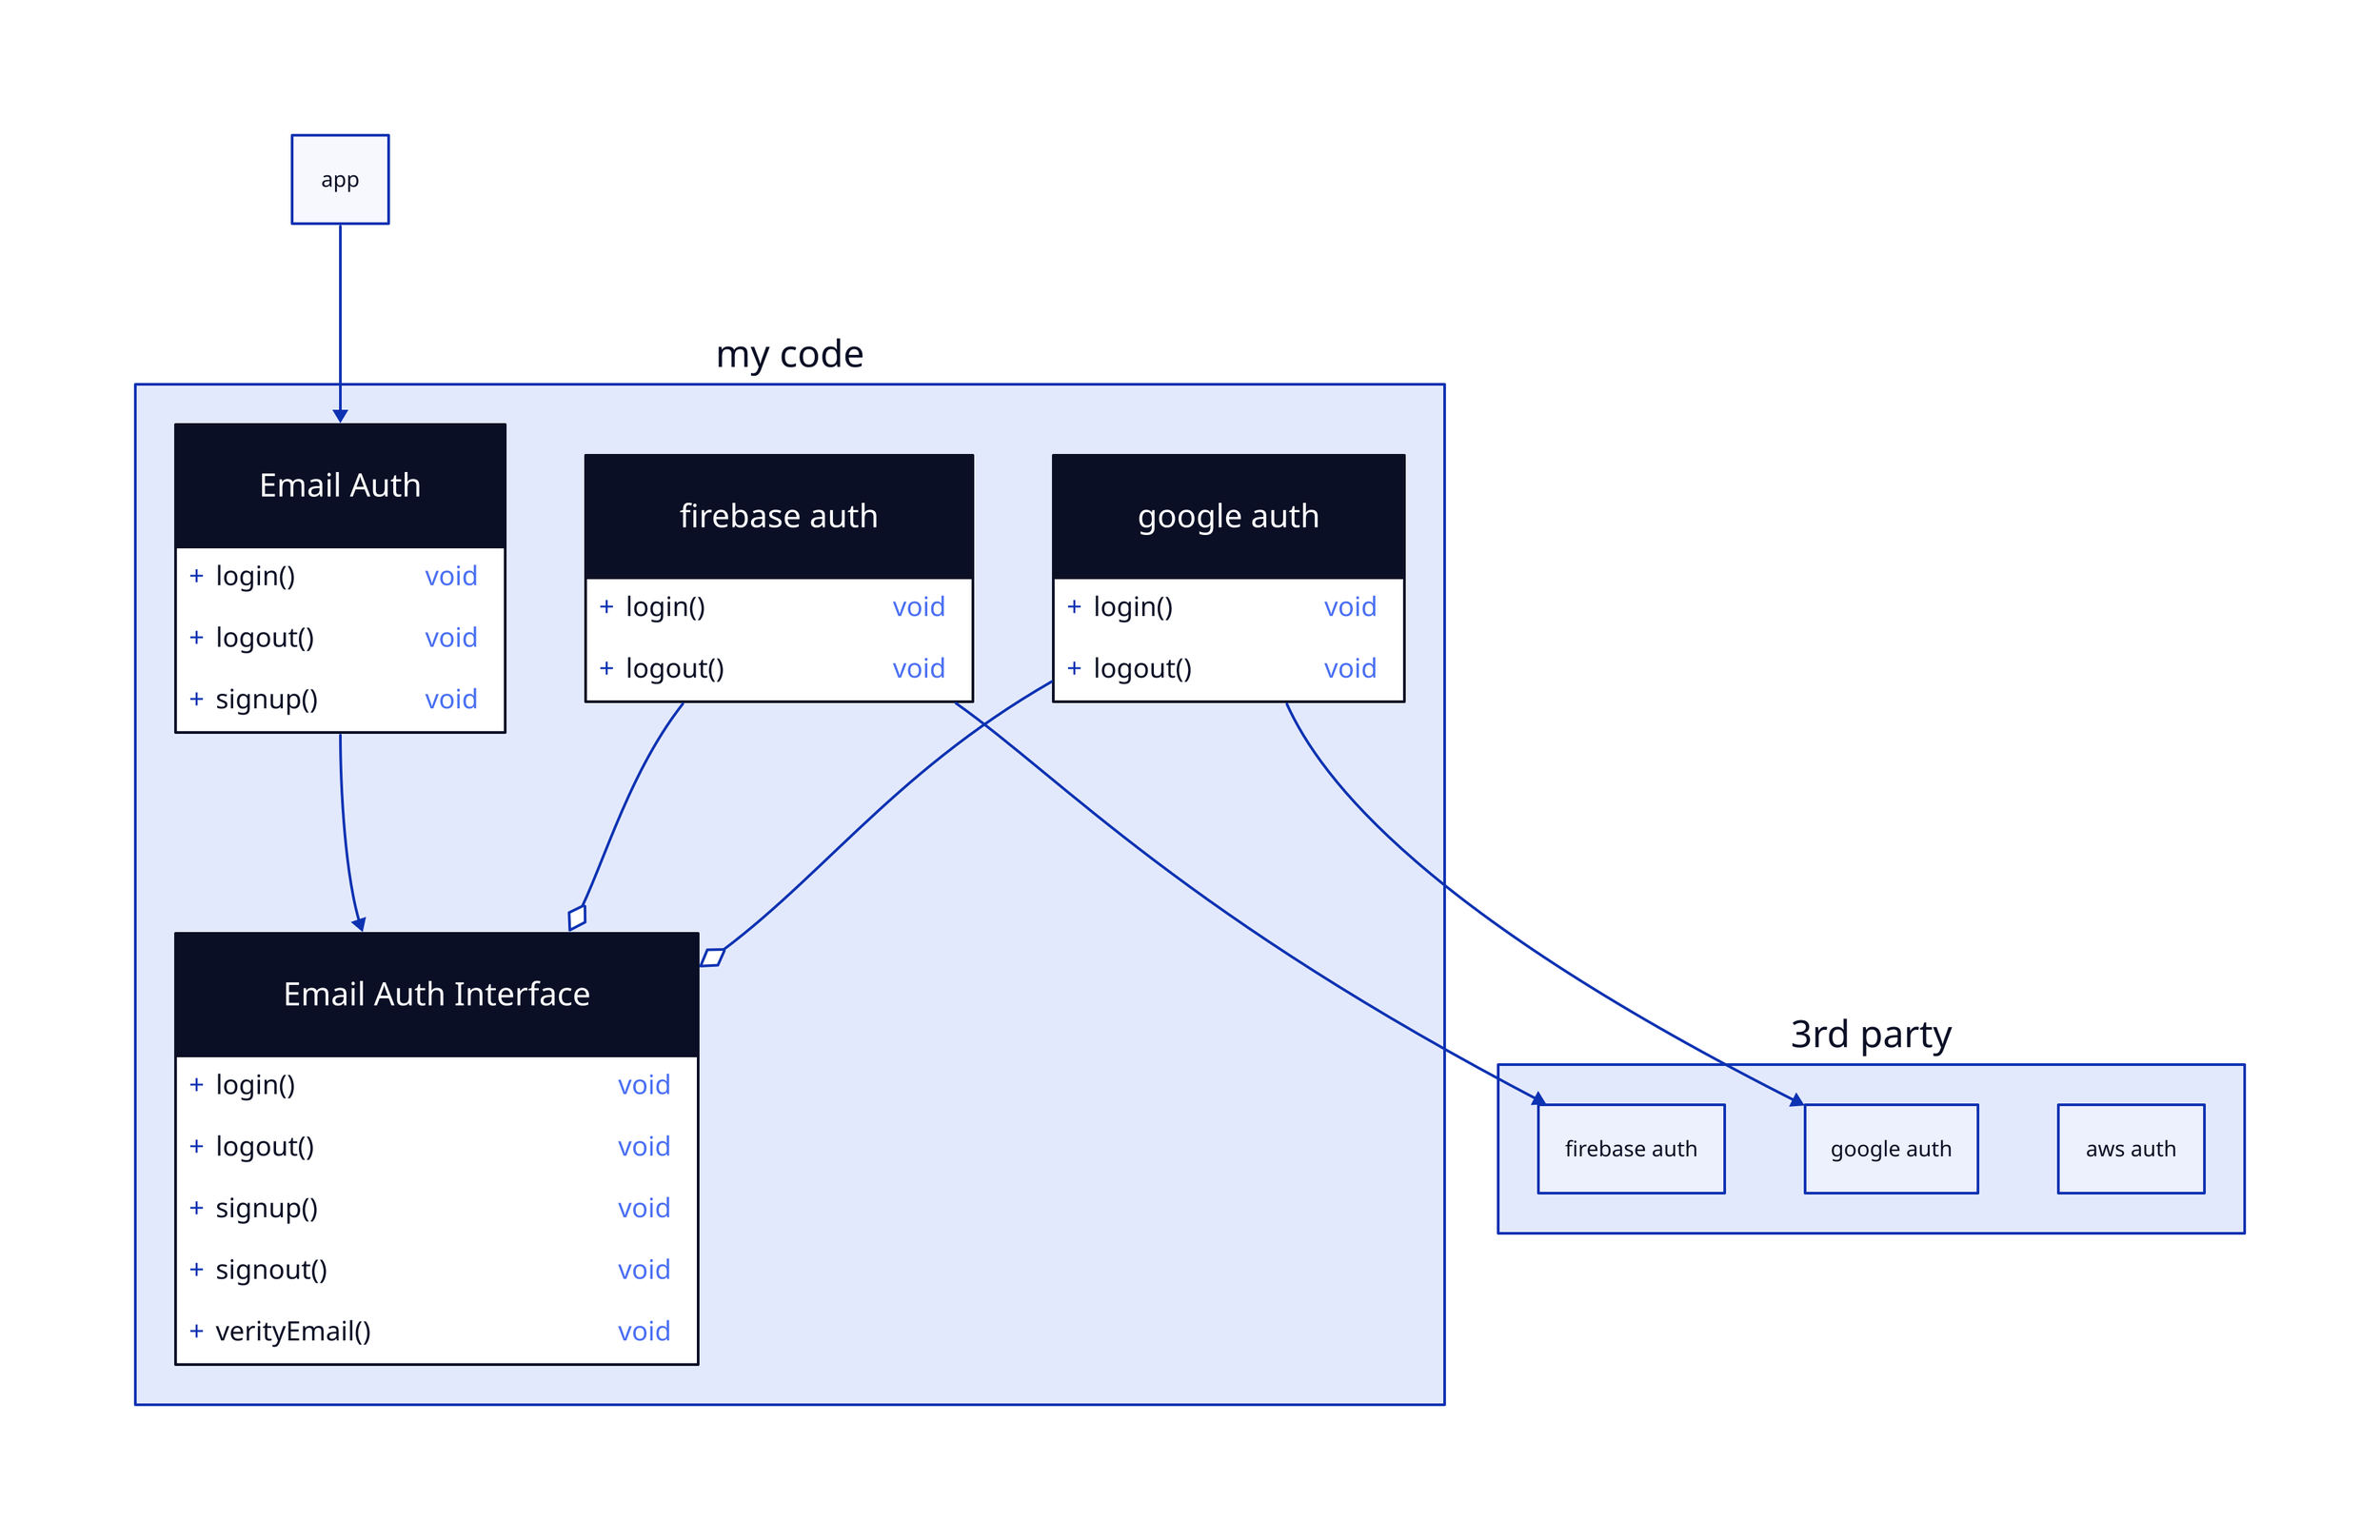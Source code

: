 app -> my code.auth -> my code.Iauth

my code: {
  auth: Email Auth {
    shape: class
    login()
    logout()
    signup()
  }

  Iauth: Email Auth Interface {
    shape: class
    login()
    logout()
    signup()
    signout()
    verityEmail()
  }

  firebase auth -> Iauth: {
    target-arrowhead: {
      shape: diamond
    }
  }
  firebase auth: {
    shape: class
    +login()
    +logout()
  }
  firebase auth -> _.3rd.firebase

  google auth -> Iauth: {
    target-arrowhead: {
      shape: diamond
    }
  }
  google auth: {
    shape: class
    +login()
    +logout()
  }
  google auth -> _.3rd.google
}

3rd: 3rd party {
  firebase: firebase auth
  google: google auth
  aws: aws auth
}

